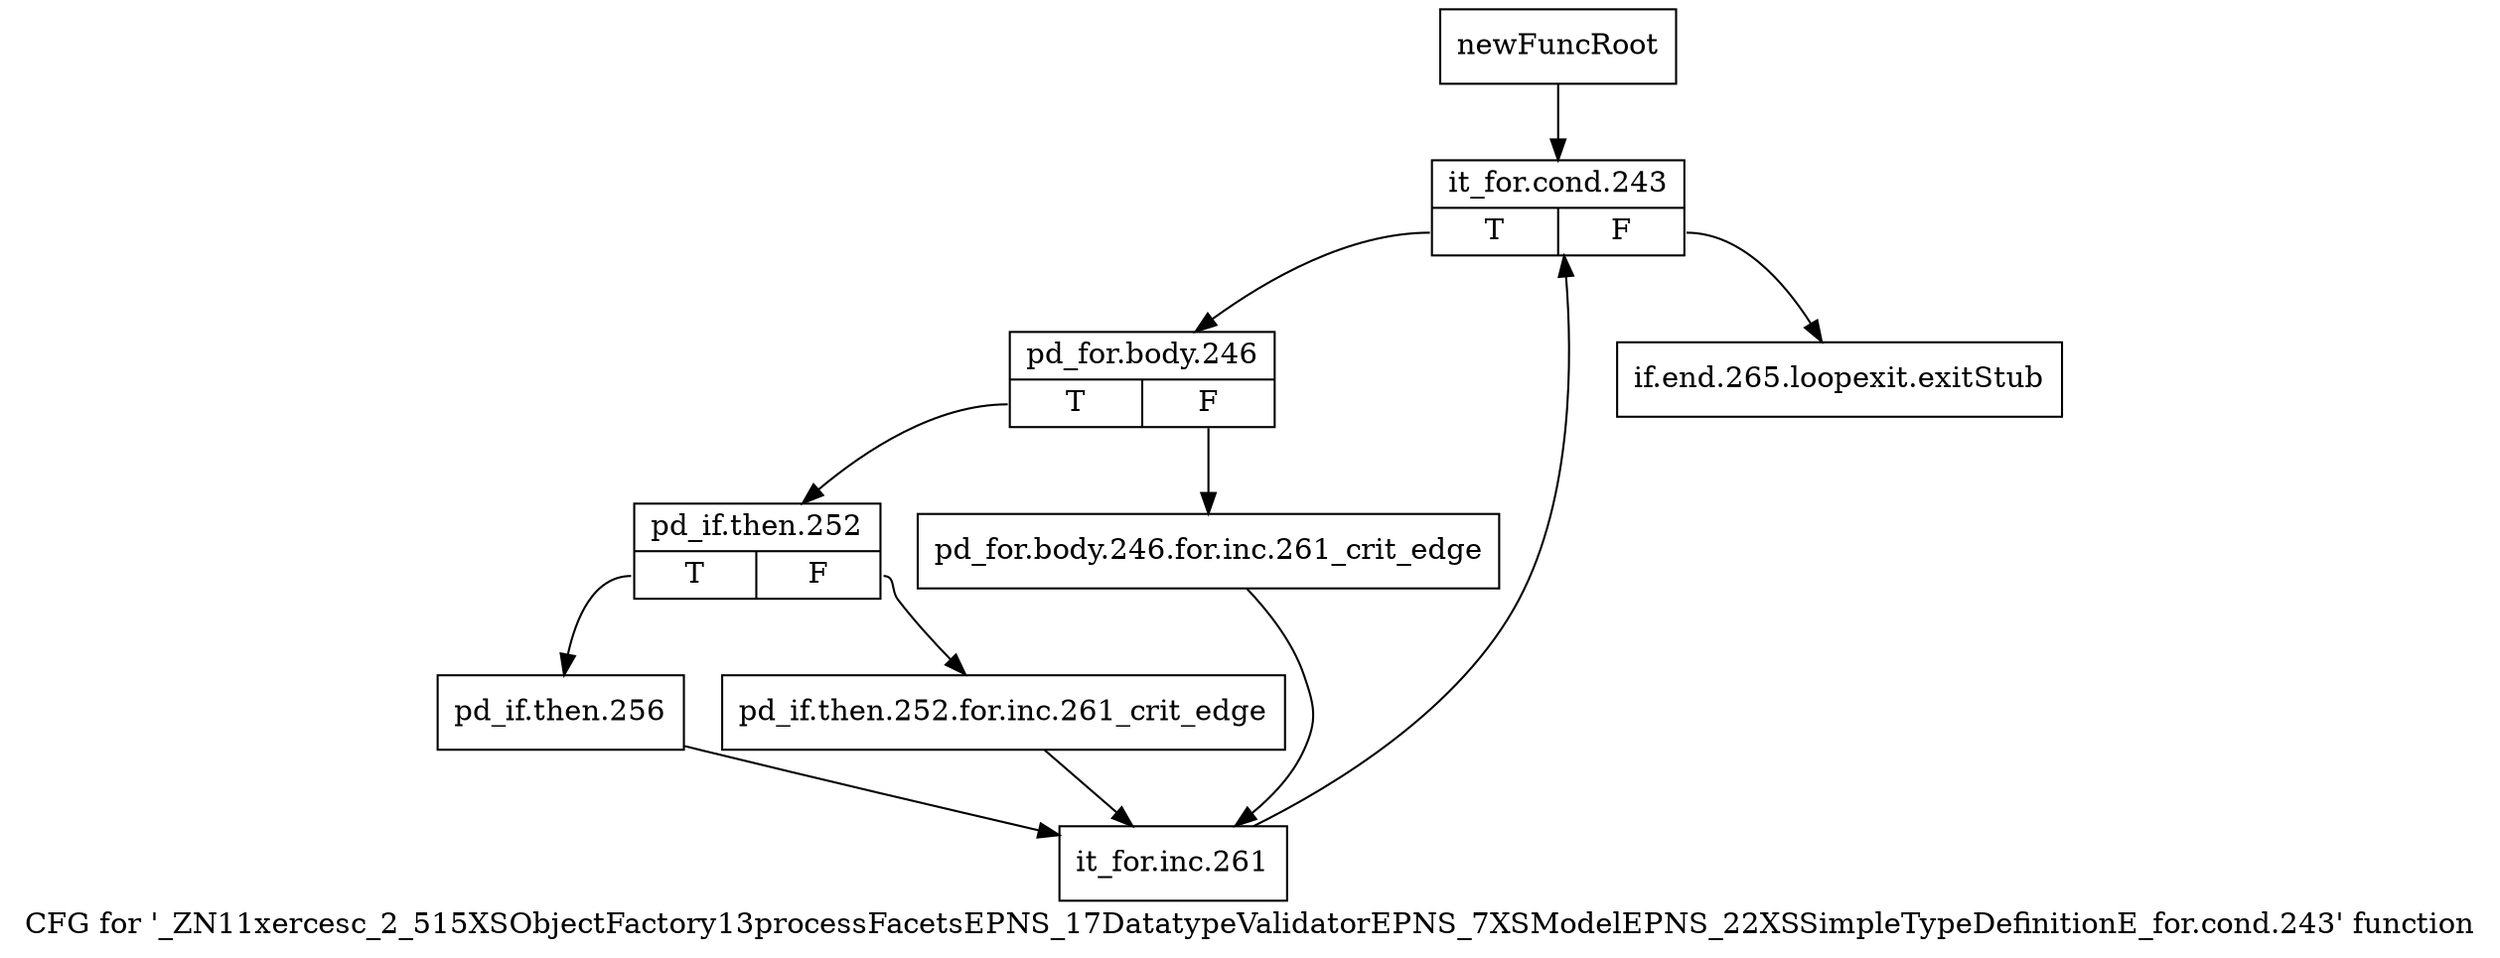 digraph "CFG for '_ZN11xercesc_2_515XSObjectFactory13processFacetsEPNS_17DatatypeValidatorEPNS_7XSModelEPNS_22XSSimpleTypeDefinitionE_for.cond.243' function" {
	label="CFG for '_ZN11xercesc_2_515XSObjectFactory13processFacetsEPNS_17DatatypeValidatorEPNS_7XSModelEPNS_22XSSimpleTypeDefinitionE_for.cond.243' function";

	Node0x9c13f50 [shape=record,label="{newFuncRoot}"];
	Node0x9c13f50 -> Node0x9c13ff0;
	Node0x9c13fa0 [shape=record,label="{if.end.265.loopexit.exitStub}"];
	Node0x9c13ff0 [shape=record,label="{it_for.cond.243|{<s0>T|<s1>F}}"];
	Node0x9c13ff0:s0 -> Node0x9c14040;
	Node0x9c13ff0:s1 -> Node0x9c13fa0;
	Node0x9c14040 [shape=record,label="{pd_for.body.246|{<s0>T|<s1>F}}"];
	Node0x9c14040:s0 -> Node0x9c140e0;
	Node0x9c14040:s1 -> Node0x9c14090;
	Node0x9c14090 [shape=record,label="{pd_for.body.246.for.inc.261_crit_edge}"];
	Node0x9c14090 -> Node0x9c141d0;
	Node0x9c140e0 [shape=record,label="{pd_if.then.252|{<s0>T|<s1>F}}"];
	Node0x9c140e0:s0 -> Node0x9c14180;
	Node0x9c140e0:s1 -> Node0x9c14130;
	Node0x9c14130 [shape=record,label="{pd_if.then.252.for.inc.261_crit_edge}"];
	Node0x9c14130 -> Node0x9c141d0;
	Node0x9c14180 [shape=record,label="{pd_if.then.256}"];
	Node0x9c14180 -> Node0x9c141d0;
	Node0x9c141d0 [shape=record,label="{it_for.inc.261}"];
	Node0x9c141d0 -> Node0x9c13ff0;
}
